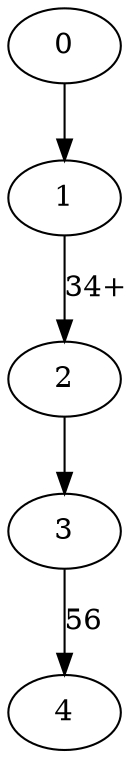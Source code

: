 digraph g
{
0;1;2;3;4;
0 -> 1 [label=""];
1 -> 2 [label="34+"];
2 -> 3 [label=""];
3 -> 4 [label="56"];
}
